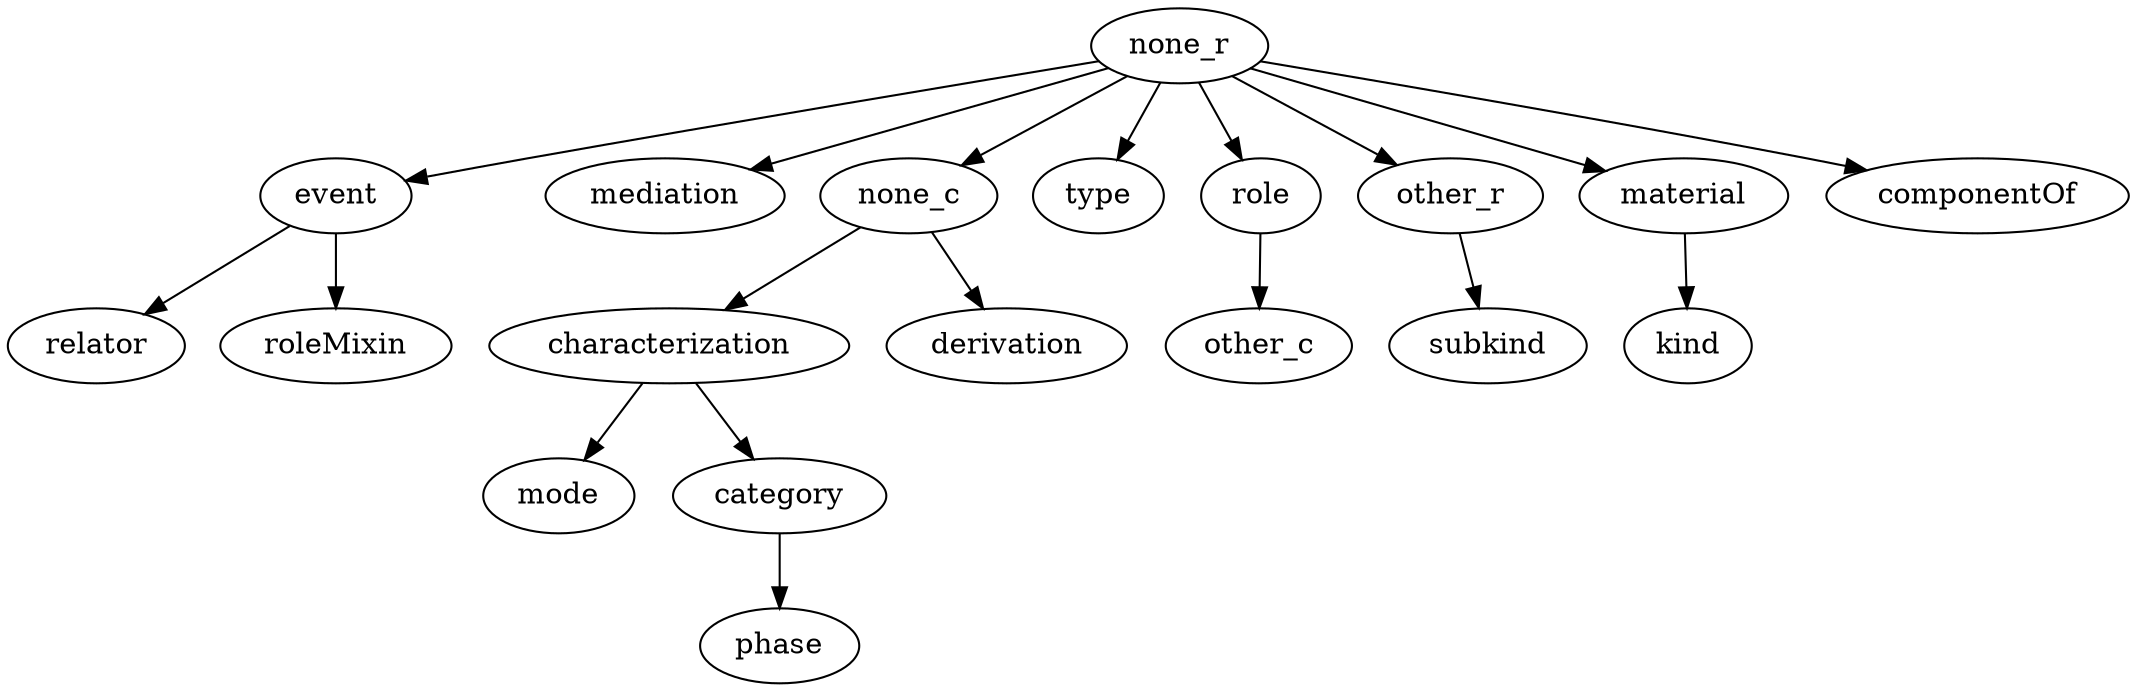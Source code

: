strict digraph  {
none_r;
event;
mediation;
none_c;
type;
role;
other_r;
material;
componentOf;
relator;
roleMixin;
characterization;
derivation;
mode;
category;
subkind;
kind;
phase;
other_c;
none_r -> event;
none_r -> mediation;
none_r -> none_c;
none_r -> type;
none_r -> role;
none_r -> other_r;
none_r -> material;
none_r -> componentOf;
event -> relator;
event -> roleMixin;
none_c -> characterization;
none_c -> derivation;
role -> other_c;
other_r -> subkind;
material -> kind;
characterization -> mode;
characterization -> category;
category -> phase;
}
